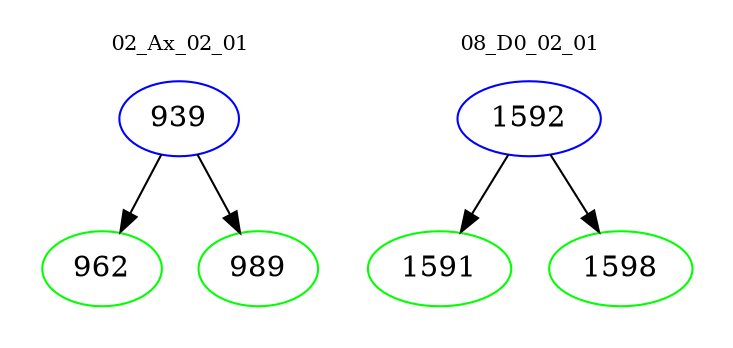 digraph{
subgraph cluster_0 {
color = white
label = "02_Ax_02_01";
fontsize=10;
T0_939 [label="939", color="blue"]
T0_939 -> T0_962 [color="black"]
T0_962 [label="962", color="green"]
T0_939 -> T0_989 [color="black"]
T0_989 [label="989", color="green"]
}
subgraph cluster_1 {
color = white
label = "08_D0_02_01";
fontsize=10;
T1_1592 [label="1592", color="blue"]
T1_1592 -> T1_1591 [color="black"]
T1_1591 [label="1591", color="green"]
T1_1592 -> T1_1598 [color="black"]
T1_1598 [label="1598", color="green"]
}
}
